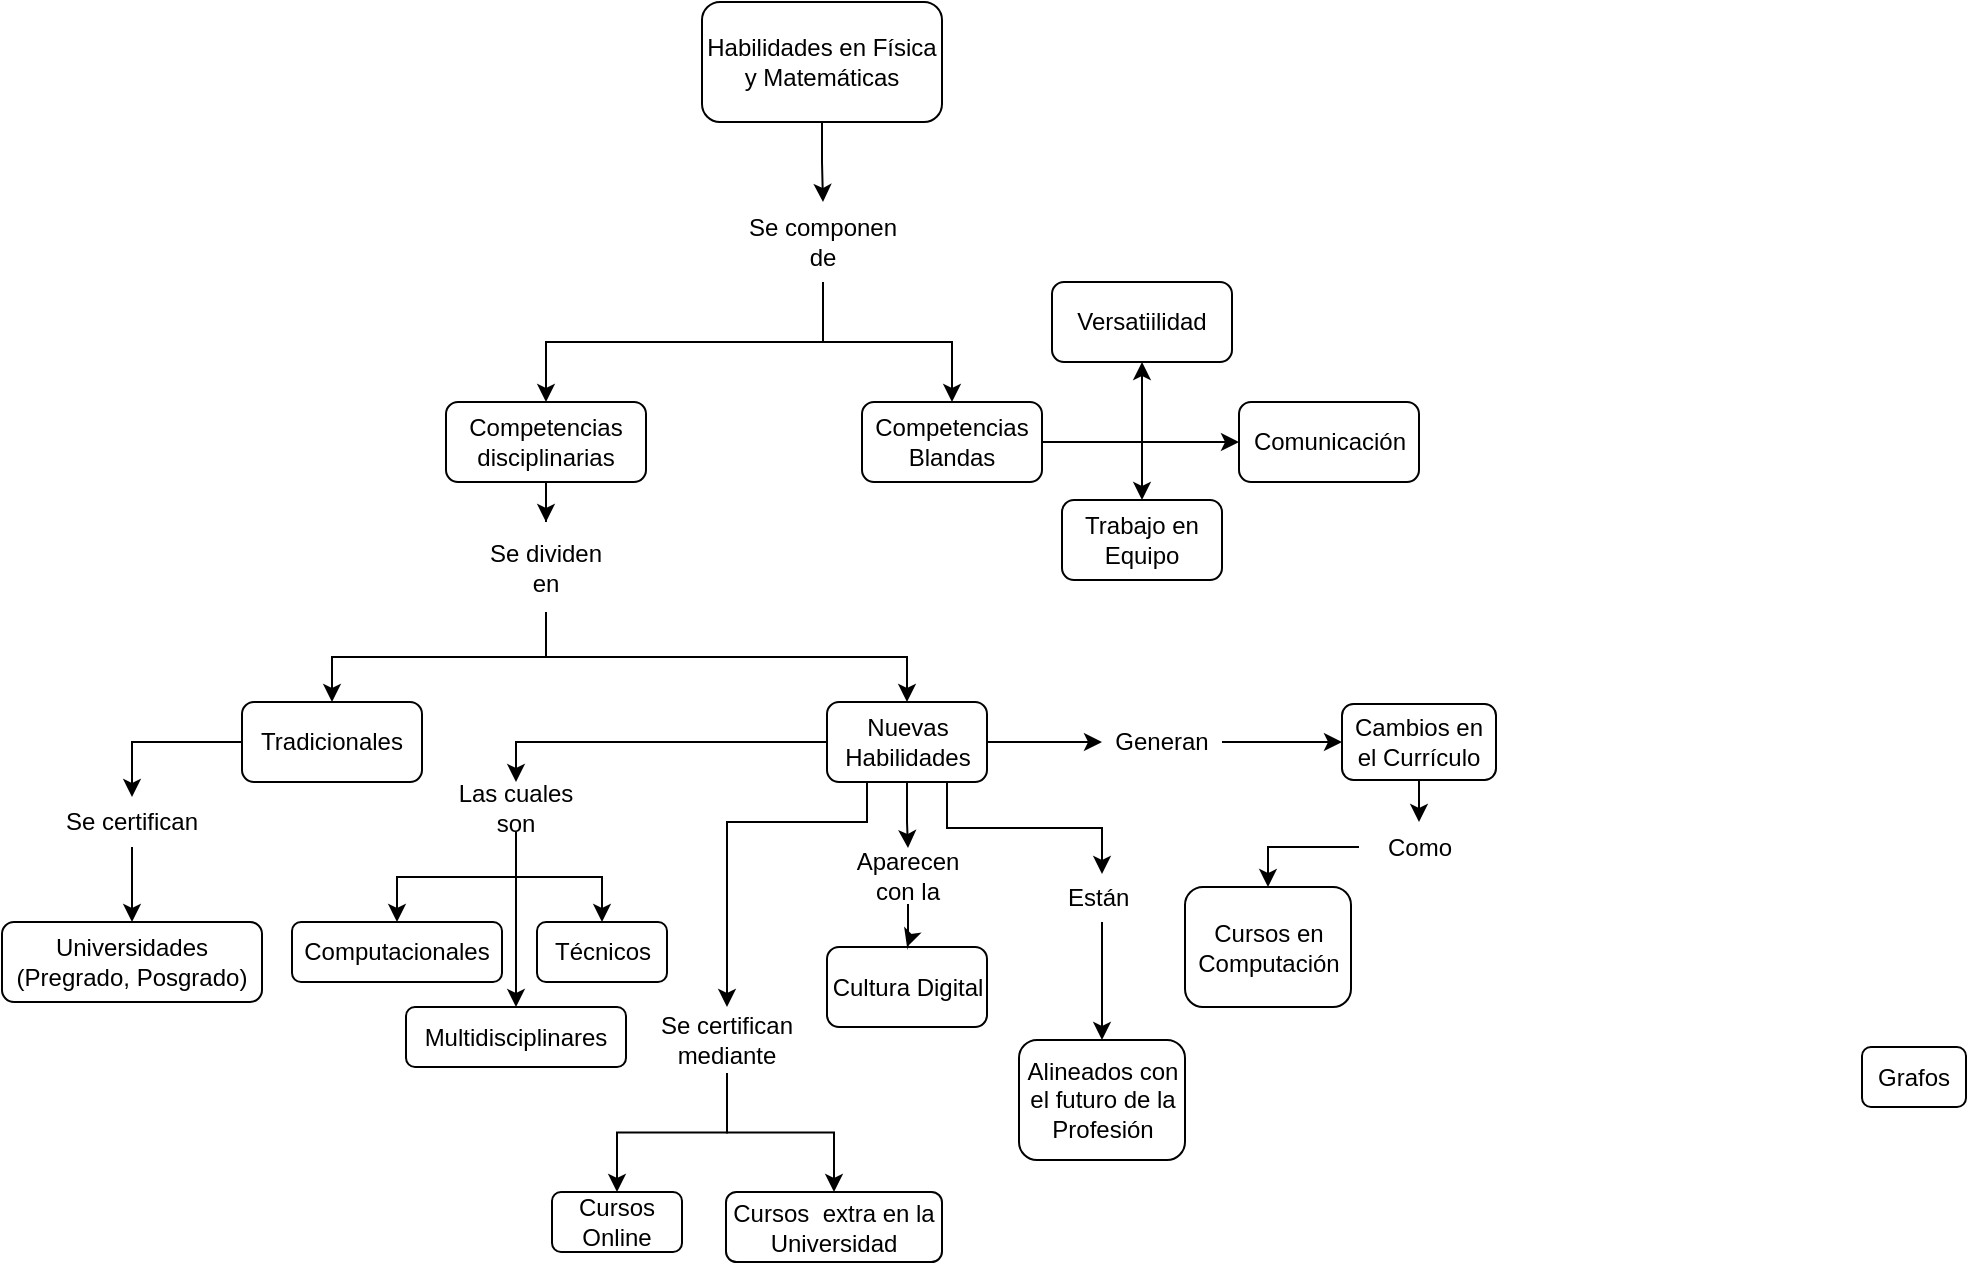 <mxfile version="12.2.3" type="github" pages="1">
  <diagram id="gwtcu8Rf-SV7EkaIj40w" name="Page-1">
    <mxGraphModel dx="2244" dy="798" grid="1" gridSize="10" guides="1" tooltips="1" connect="1" arrows="1" fold="1" page="1" pageScale="1" pageWidth="1654" pageHeight="2336" math="0" shadow="0">
      <root>
        <mxCell id="0"/>
        <mxCell id="1" parent="0"/>
        <mxCell id="ZbMX1jnrtSuU7y5GEeRf-9" style="edgeStyle=orthogonalEdgeStyle;rounded=0;orthogonalLoop=1;jettySize=auto;html=1;entryX=0.5;entryY=0;entryDx=0;entryDy=0;" edge="1" parent="1" source="sW6JMHkc4esJggJYWJq9-1" target="ZbMX1jnrtSuU7y5GEeRf-8">
          <mxGeometry relative="1" as="geometry"/>
        </mxCell>
        <mxCell id="sW6JMHkc4esJggJYWJq9-1" value="Habilidades en Física y Matemáticas" style="rounded=1;whiteSpace=wrap;html=1;" parent="1" vertex="1">
          <mxGeometry x="340" y="410" width="120" height="60" as="geometry"/>
        </mxCell>
        <mxCell id="ZbMX1jnrtSuU7y5GEeRf-58" style="edgeStyle=orthogonalEdgeStyle;rounded=0;orthogonalLoop=1;jettySize=auto;html=1;entryX=0.5;entryY=0;entryDx=0;entryDy=0;" edge="1" parent="1" source="sW6JMHkc4esJggJYWJq9-2" target="ZbMX1jnrtSuU7y5GEeRf-12">
          <mxGeometry relative="1" as="geometry"/>
        </mxCell>
        <mxCell id="sW6JMHkc4esJggJYWJq9-2" value="Competencias disciplinarias" style="rounded=1;whiteSpace=wrap;html=1;" parent="1" vertex="1">
          <mxGeometry x="212" y="610" width="100" height="40" as="geometry"/>
        </mxCell>
        <mxCell id="ZbMX1jnrtSuU7y5GEeRf-29" style="edgeStyle=orthogonalEdgeStyle;rounded=0;orthogonalLoop=1;jettySize=auto;html=1;entryX=0.5;entryY=0;entryDx=0;entryDy=0;exitX=0;exitY=0.5;exitDx=0;exitDy=0;" edge="1" parent="1" source="sW6JMHkc4esJggJYWJq9-8" target="ZbMX1jnrtSuU7y5GEeRf-24">
          <mxGeometry relative="1" as="geometry"/>
        </mxCell>
        <mxCell id="ZbMX1jnrtSuU7y5GEeRf-34" style="edgeStyle=orthogonalEdgeStyle;rounded=0;orthogonalLoop=1;jettySize=auto;html=1;entryX=0.5;entryY=0;entryDx=0;entryDy=0;exitX=0.25;exitY=1;exitDx=0;exitDy=0;" edge="1" parent="1" source="sW6JMHkc4esJggJYWJq9-8" target="ZbMX1jnrtSuU7y5GEeRf-33">
          <mxGeometry relative="1" as="geometry">
            <Array as="points">
              <mxPoint x="423" y="820"/>
              <mxPoint x="353" y="820"/>
            </Array>
          </mxGeometry>
        </mxCell>
        <mxCell id="ZbMX1jnrtSuU7y5GEeRf-47" style="edgeStyle=orthogonalEdgeStyle;rounded=0;orthogonalLoop=1;jettySize=auto;html=1;entryX=0.5;entryY=0;entryDx=0;entryDy=0;" edge="1" parent="1" source="sW6JMHkc4esJggJYWJq9-8" target="ZbMX1jnrtSuU7y5GEeRf-46">
          <mxGeometry relative="1" as="geometry"/>
        </mxCell>
        <mxCell id="ZbMX1jnrtSuU7y5GEeRf-50" style="edgeStyle=orthogonalEdgeStyle;rounded=0;orthogonalLoop=1;jettySize=auto;html=1;entryX=0.5;entryY=0;entryDx=0;entryDy=0;exitX=0.75;exitY=1;exitDx=0;exitDy=0;" edge="1" parent="1" source="sW6JMHkc4esJggJYWJq9-8" target="ZbMX1jnrtSuU7y5GEeRf-25">
          <mxGeometry relative="1" as="geometry"/>
        </mxCell>
        <mxCell id="ZbMX1jnrtSuU7y5GEeRf-52" style="edgeStyle=orthogonalEdgeStyle;rounded=0;orthogonalLoop=1;jettySize=auto;html=1;entryX=0;entryY=0.5;entryDx=0;entryDy=0;" edge="1" parent="1" source="sW6JMHkc4esJggJYWJq9-8" target="ZbMX1jnrtSuU7y5GEeRf-26">
          <mxGeometry relative="1" as="geometry"/>
        </mxCell>
        <mxCell id="sW6JMHkc4esJggJYWJq9-8" value="Nuevas Habilidades" style="rounded=1;whiteSpace=wrap;html=1;" parent="1" vertex="1">
          <mxGeometry x="402.5" y="760" width="80" height="40" as="geometry"/>
        </mxCell>
        <mxCell id="ZbMX1jnrtSuU7y5GEeRf-43" value="Cultura Digital" style="rounded=1;whiteSpace=wrap;html=1;" vertex="1" parent="1">
          <mxGeometry x="402.5" y="882.5" width="80" height="40" as="geometry"/>
        </mxCell>
        <mxCell id="ZbMX1jnrtSuU7y5GEeRf-22" style="edgeStyle=orthogonalEdgeStyle;rounded=0;orthogonalLoop=1;jettySize=auto;html=1;entryX=0.5;entryY=0;entryDx=0;entryDy=0;" edge="1" parent="1" source="sW6JMHkc4esJggJYWJq9-6" target="ZbMX1jnrtSuU7y5GEeRf-17">
          <mxGeometry relative="1" as="geometry"/>
        </mxCell>
        <mxCell id="sW6JMHkc4esJggJYWJq9-6" value="Tradicionales" style="rounded=1;whiteSpace=wrap;html=1;" parent="1" vertex="1">
          <mxGeometry x="110" y="760" width="90" height="40" as="geometry"/>
        </mxCell>
        <mxCell id="ZbMX1jnrtSuU7y5GEeRf-61" value="" style="edgeStyle=orthogonalEdgeStyle;rounded=0;orthogonalLoop=1;jettySize=auto;html=1;" edge="1" parent="1" source="sW6JMHkc4esJggJYWJq9-5" target="ZbMX1jnrtSuU7y5GEeRf-60">
          <mxGeometry relative="1" as="geometry"/>
        </mxCell>
        <mxCell id="ZbMX1jnrtSuU7y5GEeRf-62" style="edgeStyle=orthogonalEdgeStyle;rounded=0;orthogonalLoop=1;jettySize=auto;html=1;entryX=0;entryY=0.5;entryDx=0;entryDy=0;" edge="1" parent="1" source="sW6JMHkc4esJggJYWJq9-5" target="ZbMX1jnrtSuU7y5GEeRf-63">
          <mxGeometry relative="1" as="geometry">
            <mxPoint x="590" y="650" as="targetPoint"/>
          </mxGeometry>
        </mxCell>
        <mxCell id="ZbMX1jnrtSuU7y5GEeRf-65" style="edgeStyle=orthogonalEdgeStyle;rounded=0;orthogonalLoop=1;jettySize=auto;html=1;entryX=0.5;entryY=0;entryDx=0;entryDy=0;" edge="1" parent="1" source="sW6JMHkc4esJggJYWJq9-5" target="ZbMX1jnrtSuU7y5GEeRf-64">
          <mxGeometry relative="1" as="geometry"/>
        </mxCell>
        <mxCell id="sW6JMHkc4esJggJYWJq9-5" value="Competencias Blandas" style="rounded=1;whiteSpace=wrap;html=1;" parent="1" vertex="1">
          <mxGeometry x="420" y="610" width="90" height="40" as="geometry"/>
        </mxCell>
        <mxCell id="ZbMX1jnrtSuU7y5GEeRf-60" value="Versatiilidad" style="rounded=1;whiteSpace=wrap;html=1;" vertex="1" parent="1">
          <mxGeometry x="515" y="550" width="90" height="40" as="geometry"/>
        </mxCell>
        <mxCell id="sW6JMHkc4esJggJYWJq9-10" value="Universidades&lt;br&gt;(Pregrado, Posgrado)" style="rounded=1;whiteSpace=wrap;html=1;" parent="1" vertex="1">
          <mxGeometry x="-10" y="870" width="130" height="40" as="geometry"/>
        </mxCell>
        <mxCell id="sW6JMHkc4esJggJYWJq9-11" value="Computacionales" style="rounded=1;whiteSpace=wrap;html=1;" parent="1" vertex="1">
          <mxGeometry x="135" y="870" width="105" height="30" as="geometry"/>
        </mxCell>
        <mxCell id="sW6JMHkc4esJggJYWJq9-12" value="Técnicos" style="rounded=1;whiteSpace=wrap;html=1;" parent="1" vertex="1">
          <mxGeometry x="257.5" y="870" width="65" height="30" as="geometry"/>
        </mxCell>
        <mxCell id="sW6JMHkc4esJggJYWJq9-13" value="Multidisciplinares" style="rounded=1;whiteSpace=wrap;html=1;" parent="1" vertex="1">
          <mxGeometry x="192" y="912.5" width="110" height="30" as="geometry"/>
        </mxCell>
        <mxCell id="ZbMX1jnrtSuU7y5GEeRf-1" value="Cursos Online" style="rounded=1;whiteSpace=wrap;html=1;" vertex="1" parent="1">
          <mxGeometry x="265" y="1005" width="65" height="30" as="geometry"/>
        </mxCell>
        <mxCell id="ZbMX1jnrtSuU7y5GEeRf-2" value="Cursos &amp;nbsp;extra en la Universidad" style="rounded=1;whiteSpace=wrap;html=1;" vertex="1" parent="1">
          <mxGeometry x="352" y="1005" width="108" height="35" as="geometry"/>
        </mxCell>
        <mxCell id="ZbMX1jnrtSuU7y5GEeRf-3" value="Grafos" style="rounded=1;whiteSpace=wrap;html=1;" vertex="1" parent="1">
          <mxGeometry x="920" y="932.5" width="52" height="30" as="geometry"/>
        </mxCell>
        <mxCell id="ZbMX1jnrtSuU7y5GEeRf-4" value="Alineados con el futuro de la Profesión" style="rounded=1;whiteSpace=wrap;html=1;" vertex="1" parent="1">
          <mxGeometry x="498.5" y="929" width="83" height="60" as="geometry"/>
        </mxCell>
        <mxCell id="ZbMX1jnrtSuU7y5GEeRf-56" style="edgeStyle=orthogonalEdgeStyle;rounded=0;orthogonalLoop=1;jettySize=auto;html=1;entryX=0.5;entryY=0;entryDx=0;entryDy=0;" edge="1" parent="1" source="ZbMX1jnrtSuU7y5GEeRf-5" target="ZbMX1jnrtSuU7y5GEeRf-55">
          <mxGeometry relative="1" as="geometry"/>
        </mxCell>
        <mxCell id="ZbMX1jnrtSuU7y5GEeRf-5" value="Cambios en el Currículo" style="rounded=1;whiteSpace=wrap;html=1;" vertex="1" parent="1">
          <mxGeometry x="660" y="761" width="77" height="38" as="geometry"/>
        </mxCell>
        <mxCell id="ZbMX1jnrtSuU7y5GEeRf-6" value="Cursos en Computación" style="rounded=1;whiteSpace=wrap;html=1;" vertex="1" parent="1">
          <mxGeometry x="581.5" y="852.5" width="83" height="60" as="geometry"/>
        </mxCell>
        <mxCell id="ZbMX1jnrtSuU7y5GEeRf-10" style="edgeStyle=orthogonalEdgeStyle;rounded=0;orthogonalLoop=1;jettySize=auto;html=1;entryX=0.5;entryY=0;entryDx=0;entryDy=0;exitX=0.5;exitY=1;exitDx=0;exitDy=0;" edge="1" parent="1" source="ZbMX1jnrtSuU7y5GEeRf-8" target="sW6JMHkc4esJggJYWJq9-2">
          <mxGeometry relative="1" as="geometry"/>
        </mxCell>
        <mxCell id="ZbMX1jnrtSuU7y5GEeRf-11" style="edgeStyle=orthogonalEdgeStyle;rounded=0;orthogonalLoop=1;jettySize=auto;html=1;entryX=0.5;entryY=0;entryDx=0;entryDy=0;" edge="1" parent="1" source="ZbMX1jnrtSuU7y5GEeRf-8" target="sW6JMHkc4esJggJYWJq9-5">
          <mxGeometry relative="1" as="geometry"/>
        </mxCell>
        <mxCell id="ZbMX1jnrtSuU7y5GEeRf-8" value="Se componen de" style="text;html=1;strokeColor=none;fillColor=none;align=center;verticalAlign=middle;whiteSpace=wrap;rounded=0;" vertex="1" parent="1">
          <mxGeometry x="358" y="510" width="85" height="40" as="geometry"/>
        </mxCell>
        <mxCell id="ZbMX1jnrtSuU7y5GEeRf-15" style="edgeStyle=orthogonalEdgeStyle;rounded=0;orthogonalLoop=1;jettySize=auto;html=1;entryX=0.5;entryY=0;entryDx=0;entryDy=0;exitX=0.5;exitY=1;exitDx=0;exitDy=0;" edge="1" parent="1" source="ZbMX1jnrtSuU7y5GEeRf-12" target="sW6JMHkc4esJggJYWJq9-6">
          <mxGeometry relative="1" as="geometry"/>
        </mxCell>
        <mxCell id="ZbMX1jnrtSuU7y5GEeRf-16" style="edgeStyle=orthogonalEdgeStyle;rounded=0;orthogonalLoop=1;jettySize=auto;html=1;entryX=0.5;entryY=0;entryDx=0;entryDy=0;exitX=0.5;exitY=1;exitDx=0;exitDy=0;" edge="1" parent="1" source="ZbMX1jnrtSuU7y5GEeRf-12" target="sW6JMHkc4esJggJYWJq9-8">
          <mxGeometry relative="1" as="geometry"/>
        </mxCell>
        <mxCell id="ZbMX1jnrtSuU7y5GEeRf-12" value="Se dividen en" style="text;html=1;strokeColor=none;fillColor=none;align=center;verticalAlign=middle;whiteSpace=wrap;rounded=0;" vertex="1" parent="1">
          <mxGeometry x="227" y="670" width="70" height="45" as="geometry"/>
        </mxCell>
        <mxCell id="ZbMX1jnrtSuU7y5GEeRf-23" style="edgeStyle=orthogonalEdgeStyle;rounded=0;orthogonalLoop=1;jettySize=auto;html=1;entryX=0.5;entryY=0;entryDx=0;entryDy=0;" edge="1" parent="1" source="ZbMX1jnrtSuU7y5GEeRf-17" target="sW6JMHkc4esJggJYWJq9-10">
          <mxGeometry relative="1" as="geometry"/>
        </mxCell>
        <mxCell id="ZbMX1jnrtSuU7y5GEeRf-17" value="Se certifican" style="text;html=1;strokeColor=none;fillColor=none;align=center;verticalAlign=middle;whiteSpace=wrap;rounded=0;" vertex="1" parent="1">
          <mxGeometry x="20" y="807.5" width="70" height="25" as="geometry"/>
        </mxCell>
        <mxCell id="ZbMX1jnrtSuU7y5GEeRf-31" style="edgeStyle=orthogonalEdgeStyle;rounded=0;orthogonalLoop=1;jettySize=auto;html=1;entryX=0.5;entryY=0;entryDx=0;entryDy=0;" edge="1" parent="1" source="ZbMX1jnrtSuU7y5GEeRf-24" target="sW6JMHkc4esJggJYWJq9-12">
          <mxGeometry relative="1" as="geometry"/>
        </mxCell>
        <mxCell id="ZbMX1jnrtSuU7y5GEeRf-32" style="edgeStyle=orthogonalEdgeStyle;rounded=0;orthogonalLoop=1;jettySize=auto;html=1;entryX=0.5;entryY=0;entryDx=0;entryDy=0;" edge="1" parent="1" source="ZbMX1jnrtSuU7y5GEeRf-24" target="sW6JMHkc4esJggJYWJq9-13">
          <mxGeometry relative="1" as="geometry"/>
        </mxCell>
        <mxCell id="ZbMX1jnrtSuU7y5GEeRf-45" style="edgeStyle=orthogonalEdgeStyle;rounded=0;orthogonalLoop=1;jettySize=auto;html=1;" edge="1" parent="1" source="ZbMX1jnrtSuU7y5GEeRf-24" target="sW6JMHkc4esJggJYWJq9-11">
          <mxGeometry relative="1" as="geometry"/>
        </mxCell>
        <mxCell id="ZbMX1jnrtSuU7y5GEeRf-24" value="Las cuales son" style="text;html=1;strokeColor=none;fillColor=none;align=center;verticalAlign=middle;whiteSpace=wrap;rounded=0;" vertex="1" parent="1">
          <mxGeometry x="212" y="800" width="70" height="25" as="geometry"/>
        </mxCell>
        <mxCell id="ZbMX1jnrtSuU7y5GEeRf-42" style="edgeStyle=orthogonalEdgeStyle;rounded=0;orthogonalLoop=1;jettySize=auto;html=1;entryX=0.5;entryY=0;entryDx=0;entryDy=0;" edge="1" parent="1" source="ZbMX1jnrtSuU7y5GEeRf-25" target="ZbMX1jnrtSuU7y5GEeRf-4">
          <mxGeometry relative="1" as="geometry"/>
        </mxCell>
        <mxCell id="ZbMX1jnrtSuU7y5GEeRf-25" value="Están&amp;nbsp;" style="text;html=1;strokeColor=none;fillColor=none;align=center;verticalAlign=middle;whiteSpace=wrap;rounded=0;" vertex="1" parent="1">
          <mxGeometry x="515" y="846" width="50" height="24" as="geometry"/>
        </mxCell>
        <mxCell id="ZbMX1jnrtSuU7y5GEeRf-54" value="" style="edgeStyle=orthogonalEdgeStyle;rounded=0;orthogonalLoop=1;jettySize=auto;html=1;entryX=0;entryY=0.5;entryDx=0;entryDy=0;" edge="1" parent="1" source="ZbMX1jnrtSuU7y5GEeRf-26" target="ZbMX1jnrtSuU7y5GEeRf-5">
          <mxGeometry relative="1" as="geometry">
            <mxPoint x="680" y="775.5" as="targetPoint"/>
          </mxGeometry>
        </mxCell>
        <mxCell id="ZbMX1jnrtSuU7y5GEeRf-26" value="Generan" style="text;html=1;strokeColor=none;fillColor=none;align=center;verticalAlign=middle;whiteSpace=wrap;rounded=0;" vertex="1" parent="1">
          <mxGeometry x="540" y="767.5" width="60" height="25" as="geometry"/>
        </mxCell>
        <mxCell id="ZbMX1jnrtSuU7y5GEeRf-39" style="edgeStyle=orthogonalEdgeStyle;rounded=0;orthogonalLoop=1;jettySize=auto;html=1;entryX=0.5;entryY=0;entryDx=0;entryDy=0;" edge="1" parent="1" source="ZbMX1jnrtSuU7y5GEeRf-33" target="ZbMX1jnrtSuU7y5GEeRf-1">
          <mxGeometry relative="1" as="geometry"/>
        </mxCell>
        <mxCell id="ZbMX1jnrtSuU7y5GEeRf-40" style="edgeStyle=orthogonalEdgeStyle;rounded=0;orthogonalLoop=1;jettySize=auto;html=1;entryX=0.5;entryY=0;entryDx=0;entryDy=0;" edge="1" parent="1" source="ZbMX1jnrtSuU7y5GEeRf-33" target="ZbMX1jnrtSuU7y5GEeRf-2">
          <mxGeometry relative="1" as="geometry"/>
        </mxCell>
        <mxCell id="ZbMX1jnrtSuU7y5GEeRf-33" value="Se certifican mediante" style="text;html=1;strokeColor=none;fillColor=none;align=center;verticalAlign=middle;whiteSpace=wrap;rounded=0;" vertex="1" parent="1">
          <mxGeometry x="316" y="912.5" width="73" height="33" as="geometry"/>
        </mxCell>
        <mxCell id="ZbMX1jnrtSuU7y5GEeRf-49" style="edgeStyle=orthogonalEdgeStyle;rounded=0;orthogonalLoop=1;jettySize=auto;html=1;entryX=0.5;entryY=0;entryDx=0;entryDy=0;" edge="1" parent="1" source="ZbMX1jnrtSuU7y5GEeRf-46" target="ZbMX1jnrtSuU7y5GEeRf-43">
          <mxGeometry relative="1" as="geometry"/>
        </mxCell>
        <mxCell id="ZbMX1jnrtSuU7y5GEeRf-46" value="Aparecen con la" style="text;html=1;strokeColor=none;fillColor=none;align=center;verticalAlign=middle;whiteSpace=wrap;rounded=0;" vertex="1" parent="1">
          <mxGeometry x="406" y="833" width="74" height="28" as="geometry"/>
        </mxCell>
        <mxCell id="ZbMX1jnrtSuU7y5GEeRf-57" style="edgeStyle=orthogonalEdgeStyle;rounded=0;orthogonalLoop=1;jettySize=auto;html=1;entryX=0.5;entryY=0;entryDx=0;entryDy=0;" edge="1" parent="1" source="ZbMX1jnrtSuU7y5GEeRf-55" target="ZbMX1jnrtSuU7y5GEeRf-6">
          <mxGeometry relative="1" as="geometry"/>
        </mxCell>
        <mxCell id="ZbMX1jnrtSuU7y5GEeRf-55" value="Como" style="text;html=1;strokeColor=none;fillColor=none;align=center;verticalAlign=middle;whiteSpace=wrap;rounded=0;" vertex="1" parent="1">
          <mxGeometry x="668.5" y="820" width="60" height="25" as="geometry"/>
        </mxCell>
        <mxCell id="ZbMX1jnrtSuU7y5GEeRf-63" value="Comunicación" style="rounded=1;whiteSpace=wrap;html=1;" vertex="1" parent="1">
          <mxGeometry x="608.5" y="610" width="90" height="40" as="geometry"/>
        </mxCell>
        <mxCell id="ZbMX1jnrtSuU7y5GEeRf-64" value="Trabajo en Equipo" style="rounded=1;whiteSpace=wrap;html=1;" vertex="1" parent="1">
          <mxGeometry x="520" y="659" width="80" height="40" as="geometry"/>
        </mxCell>
      </root>
    </mxGraphModel>
  </diagram>
</mxfile>
